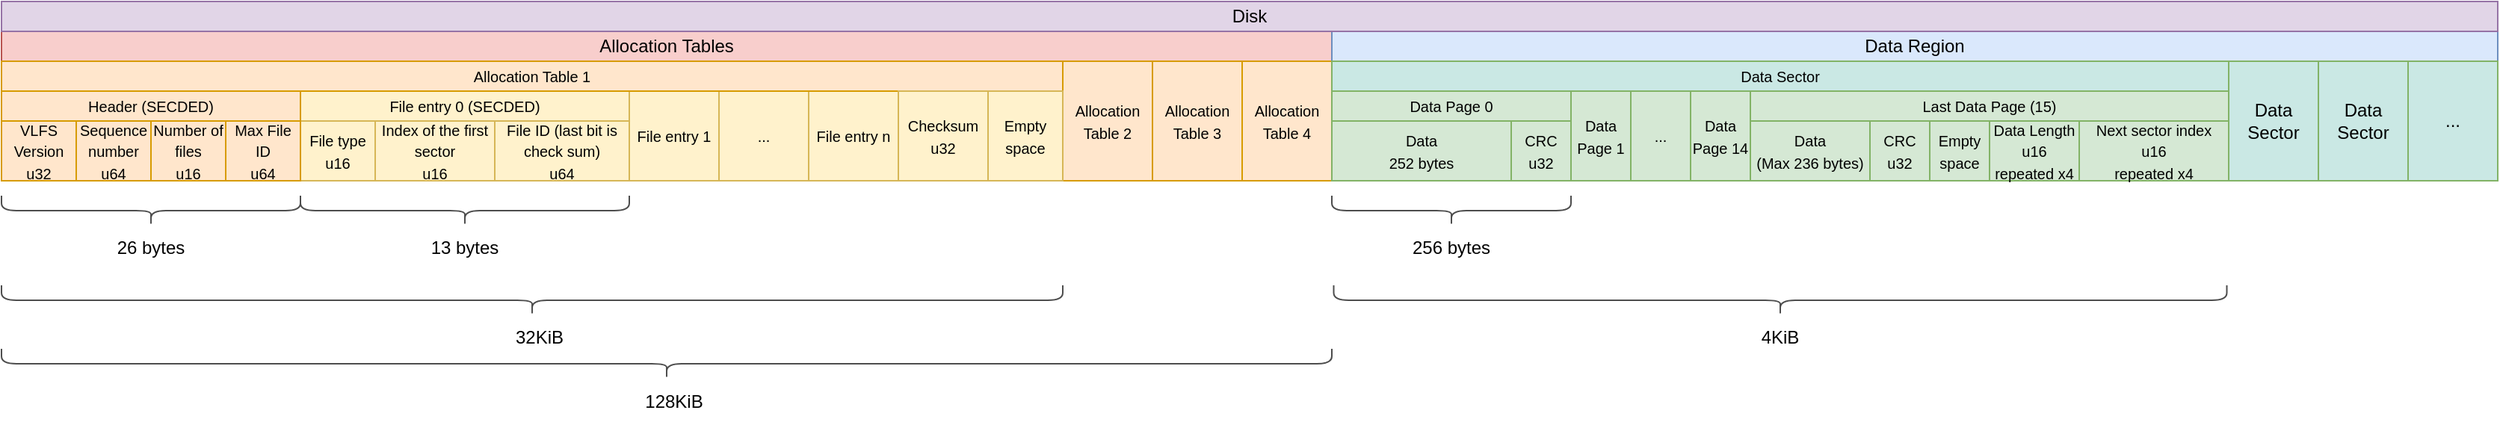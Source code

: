 <mxfile version="21.7.2" type="device">
  <diagram name="Page-1" id="OnXA02DcPYlMCkkC-qMc">
    <mxGraphModel dx="1930" dy="457" grid="1" gridSize="10" guides="1" tooltips="1" connect="1" arrows="1" fold="1" page="1" pageScale="1" pageWidth="1100" pageHeight="850" math="0" shadow="0">
      <root>
        <mxCell id="0" />
        <mxCell id="1" parent="0" />
        <mxCell id="6QPXXNlNiKOkEKoM3Ky3-5" value="Allocation Tables" style="rounded=0;whiteSpace=wrap;html=1;fillColor=#f8cecc;strokeColor=#b85450;" parent="1" vertex="1">
          <mxGeometry x="-50" y="100" width="890" height="20" as="geometry" />
        </mxCell>
        <mxCell id="6QPXXNlNiKOkEKoM3Ky3-6" value="Data Region" style="rounded=0;whiteSpace=wrap;html=1;fillColor=#dae8fc;strokeColor=#6c8ebf;" parent="1" vertex="1">
          <mxGeometry x="840" y="100" width="780" height="20" as="geometry" />
        </mxCell>
        <mxCell id="6QPXXNlNiKOkEKoM3Ky3-8" value="&lt;font style=&quot;font-size: 10px;&quot;&gt;VLFS Version&lt;br&gt;u32&lt;br&gt;&lt;/font&gt;" style="rounded=0;whiteSpace=wrap;html=1;fillColor=#ffe6cc;strokeColor=#d79b00;" parent="1" vertex="1">
          <mxGeometry x="-50" y="160" width="50" height="40" as="geometry" />
        </mxCell>
        <mxCell id="6QPXXNlNiKOkEKoM3Ky3-9" value="&lt;font style=&quot;font-size: 10px;&quot;&gt;Sequence number&lt;br&gt;u64&lt;br&gt;&lt;/font&gt;" style="rounded=0;whiteSpace=wrap;html=1;fillColor=#ffe6cc;strokeColor=#d79b00;" parent="1" vertex="1">
          <mxGeometry y="160" width="50" height="40" as="geometry" />
        </mxCell>
        <mxCell id="6QPXXNlNiKOkEKoM3Ky3-10" value="&lt;font style=&quot;font-size: 10px;&quot;&gt;Number of files&lt;br&gt;u16&lt;br&gt;&lt;/font&gt;" style="rounded=0;whiteSpace=wrap;html=1;fillColor=#ffe6cc;strokeColor=#d79b00;" parent="1" vertex="1">
          <mxGeometry x="50" y="160" width="50" height="40" as="geometry" />
        </mxCell>
        <mxCell id="6QPXXNlNiKOkEKoM3Ky3-11" value="&lt;font style=&quot;font-size: 10px;&quot;&gt;File entry 0 (SECDED)&lt;br&gt;&lt;/font&gt;" style="rounded=0;whiteSpace=wrap;html=1;fillColor=#fff2cc;strokeColor=#d6b656;" parent="1" vertex="1">
          <mxGeometry x="150" y="140" width="220" height="20" as="geometry" />
        </mxCell>
        <mxCell id="6QPXXNlNiKOkEKoM3Ky3-12" value="&lt;font style=&quot;font-size: 10px;&quot;&gt;File ID (last bit is check sum)&lt;br&gt;u64&lt;br&gt;&lt;/font&gt;" style="rounded=0;whiteSpace=wrap;html=1;fillColor=#fff2cc;strokeColor=#d6b656;" parent="1" vertex="1">
          <mxGeometry x="280" y="160" width="90" height="40" as="geometry" />
        </mxCell>
        <mxCell id="6QPXXNlNiKOkEKoM3Ky3-13" value="&lt;font style=&quot;font-size: 10px;&quot;&gt;File type&lt;br&gt;u16&lt;br&gt;&lt;/font&gt;" style="rounded=0;whiteSpace=wrap;html=1;fillColor=#fff2cc;strokeColor=#d6b656;" parent="1" vertex="1">
          <mxGeometry x="150" y="160" width="50" height="40" as="geometry" />
        </mxCell>
        <mxCell id="6QPXXNlNiKOkEKoM3Ky3-14" value="&lt;font style=&quot;font-size: 10px;&quot;&gt;Index of the first sector &lt;br&gt;u16&lt;br&gt;&lt;/font&gt;" style="rounded=0;whiteSpace=wrap;html=1;fillColor=#fff2cc;strokeColor=#d6b656;" parent="1" vertex="1">
          <mxGeometry x="200" y="160" width="80" height="40" as="geometry" />
        </mxCell>
        <mxCell id="6QPXXNlNiKOkEKoM3Ky3-15" value="&lt;font style=&quot;font-size: 10px;&quot;&gt;File entry 1&lt;br&gt;&lt;/font&gt;" style="rounded=0;whiteSpace=wrap;html=1;fillColor=#fff2cc;strokeColor=#d6b656;" parent="1" vertex="1">
          <mxGeometry x="370" y="140" width="60" height="60" as="geometry" />
        </mxCell>
        <mxCell id="6QPXXNlNiKOkEKoM3Ky3-17" value="&lt;font style=&quot;font-size: 10px;&quot;&gt;File entry n&lt;br&gt;&lt;/font&gt;" style="rounded=0;whiteSpace=wrap;html=1;fillColor=#fff2cc;strokeColor=#d6b656;" parent="1" vertex="1">
          <mxGeometry x="490" y="140" width="60" height="60" as="geometry" />
        </mxCell>
        <mxCell id="6QPXXNlNiKOkEKoM3Ky3-18" value="&lt;font style=&quot;font-size: 10px;&quot;&gt;...&lt;br&gt;&lt;/font&gt;" style="rounded=0;whiteSpace=wrap;html=1;fillColor=#fff2cc;strokeColor=#d6b656;" parent="1" vertex="1">
          <mxGeometry x="430" y="140" width="60" height="60" as="geometry" />
        </mxCell>
        <mxCell id="6QPXXNlNiKOkEKoM3Ky3-19" value="&lt;font style=&quot;font-size: 10px;&quot;&gt;Allocation Table 1&lt;br&gt;&lt;/font&gt;" style="rounded=0;whiteSpace=wrap;html=1;fillColor=#ffe6cc;strokeColor=#d79b00;" parent="1" vertex="1">
          <mxGeometry x="-50" y="120" width="710" height="20" as="geometry" />
        </mxCell>
        <mxCell id="6QPXXNlNiKOkEKoM3Ky3-20" value="&lt;font style=&quot;font-size: 10px;&quot;&gt;Allocation Table 2&lt;br&gt;&lt;/font&gt;" style="rounded=0;whiteSpace=wrap;html=1;fillColor=#ffe6cc;strokeColor=#d79b00;" parent="1" vertex="1">
          <mxGeometry x="660" y="120" width="60" height="80" as="geometry" />
        </mxCell>
        <mxCell id="6QPXXNlNiKOkEKoM3Ky3-21" value="&lt;font style=&quot;font-size: 10px;&quot;&gt;Allocation Table 3&lt;br&gt;&lt;/font&gt;" style="rounded=0;whiteSpace=wrap;html=1;fillColor=#ffe6cc;strokeColor=#d79b00;" parent="1" vertex="1">
          <mxGeometry x="720" y="120" width="60" height="80" as="geometry" />
        </mxCell>
        <mxCell id="6QPXXNlNiKOkEKoM3Ky3-22" value="&lt;font style=&quot;font-size: 10px;&quot;&gt;Allocation Table 4&lt;br&gt;&lt;/font&gt;" style="rounded=0;whiteSpace=wrap;html=1;fillColor=#ffe6cc;strokeColor=#d79b00;" parent="1" vertex="1">
          <mxGeometry x="780" y="120" width="60" height="80" as="geometry" />
        </mxCell>
        <mxCell id="6QPXXNlNiKOkEKoM3Ky3-23" value="" style="shape=curlyBracket;whiteSpace=wrap;html=1;rounded=1;flipH=1;labelPosition=right;verticalLabelPosition=middle;align=left;verticalAlign=middle;strokeColor=#4D4D4D;fontFamily=Helvetica;fontSize=12;fontColor=default;fillColor=#ffe6cc;rotation=90;" parent="1" vertex="1">
          <mxGeometry x="295" y="-75" width="20" height="710" as="geometry" />
        </mxCell>
        <mxCell id="6QPXXNlNiKOkEKoM3Ky3-24" value="&lt;font style=&quot;font-size: 10px;&quot;&gt;Checksum&lt;br&gt;u32&lt;br&gt;&lt;/font&gt;" style="rounded=0;whiteSpace=wrap;html=1;fillColor=#fff2cc;strokeColor=#d6b656;" parent="1" vertex="1">
          <mxGeometry x="550" y="140" width="60" height="60" as="geometry" />
        </mxCell>
        <mxCell id="6QPXXNlNiKOkEKoM3Ky3-25" value="&lt;font style=&quot;font-size: 10px;&quot;&gt;Empty space&lt;br&gt;&lt;/font&gt;" style="rounded=0;whiteSpace=wrap;html=1;fillColor=#fff2cc;strokeColor=#d6b656;" parent="1" vertex="1">
          <mxGeometry x="610" y="140" width="50" height="60" as="geometry" />
        </mxCell>
        <mxCell id="6QPXXNlNiKOkEKoM3Ky3-26" value="32KiB" style="text;html=1;strokeColor=none;fillColor=none;align=center;verticalAlign=middle;whiteSpace=wrap;rounded=0;fontSize=12;fontFamily=Helvetica;fontColor=default;" parent="1" vertex="1">
          <mxGeometry x="280" y="290" width="60" height="30" as="geometry" />
        </mxCell>
        <mxCell id="6QPXXNlNiKOkEKoM3Ky3-27" value="" style="shape=curlyBracket;whiteSpace=wrap;html=1;rounded=1;flipH=1;labelPosition=right;verticalLabelPosition=middle;align=left;verticalAlign=middle;strokeColor=#4D4D4D;fontFamily=Helvetica;fontSize=12;fontColor=default;fillColor=#ffe6cc;rotation=90;" parent="1" vertex="1">
          <mxGeometry x="385" y="-122.5" width="20" height="890" as="geometry" />
        </mxCell>
        <mxCell id="6QPXXNlNiKOkEKoM3Ky3-28" value="128KiB" style="text;html=1;strokeColor=none;fillColor=none;align=center;verticalAlign=middle;whiteSpace=wrap;rounded=0;fontSize=12;fontFamily=Helvetica;fontColor=default;" parent="1" vertex="1">
          <mxGeometry x="370" y="332.5" width="60" height="30" as="geometry" />
        </mxCell>
        <mxCell id="6QPXXNlNiKOkEKoM3Ky3-29" value="&lt;font style=&quot;font-size: 10px;&quot;&gt;Data Sector&lt;/font&gt;" style="rounded=0;whiteSpace=wrap;html=1;strokeColor=#82b366;fontFamily=Helvetica;fontSize=12;fillColor=#CAE8E4;" parent="1" vertex="1">
          <mxGeometry x="840" y="120" width="600" height="20" as="geometry" />
        </mxCell>
        <mxCell id="6QPXXNlNiKOkEKoM3Ky3-30" value="&lt;font style=&quot;font-size: 10px;&quot;&gt;Data Page 0&lt;/font&gt;" style="rounded=0;whiteSpace=wrap;html=1;strokeColor=#82b366;fontFamily=Helvetica;fontSize=12;fillColor=#d5e8d4;" parent="1" vertex="1">
          <mxGeometry x="840" y="140" width="160" height="20" as="geometry" />
        </mxCell>
        <mxCell id="6QPXXNlNiKOkEKoM3Ky3-31" value="&lt;font style=&quot;font-size: 10px;&quot;&gt;Data &lt;br&gt;252 bytes&lt;/font&gt;" style="rounded=0;whiteSpace=wrap;html=1;strokeColor=#82b366;fontFamily=Helvetica;fontSize=12;fillColor=#d5e8d4;" parent="1" vertex="1">
          <mxGeometry x="840" y="160" width="120" height="40" as="geometry" />
        </mxCell>
        <mxCell id="6QPXXNlNiKOkEKoM3Ky3-32" value="&lt;font style=&quot;font-size: 10px;&quot;&gt;CRC u32&lt;/font&gt;" style="rounded=0;whiteSpace=wrap;html=1;strokeColor=#82b366;fontFamily=Helvetica;fontSize=12;fillColor=#d5e8d4;" parent="1" vertex="1">
          <mxGeometry x="960" y="160" width="40" height="40" as="geometry" />
        </mxCell>
        <mxCell id="6QPXXNlNiKOkEKoM3Ky3-33" value="&lt;font style=&quot;font-size: 10px;&quot;&gt;Data Page 1&lt;/font&gt;" style="rounded=0;whiteSpace=wrap;html=1;strokeColor=#82b366;fontFamily=Helvetica;fontSize=12;fillColor=#d5e8d4;" parent="1" vertex="1">
          <mxGeometry x="1000" y="140" width="40" height="60" as="geometry" />
        </mxCell>
        <mxCell id="6QPXXNlNiKOkEKoM3Ky3-34" value="&lt;font style=&quot;font-size: 10px;&quot;&gt;...&lt;/font&gt;" style="rounded=0;whiteSpace=wrap;html=1;strokeColor=#82b366;fontFamily=Helvetica;fontSize=12;fillColor=#d5e8d4;" parent="1" vertex="1">
          <mxGeometry x="1040" y="140" width="40" height="60" as="geometry" />
        </mxCell>
        <mxCell id="6QPXXNlNiKOkEKoM3Ky3-35" value="&lt;font style=&quot;font-size: 10px;&quot;&gt;Data Page 14&lt;/font&gt;" style="rounded=0;whiteSpace=wrap;html=1;strokeColor=#82b366;fontFamily=Helvetica;fontSize=12;fillColor=#d5e8d4;" parent="1" vertex="1">
          <mxGeometry x="1080" y="140" width="40" height="60" as="geometry" />
        </mxCell>
        <mxCell id="6QPXXNlNiKOkEKoM3Ky3-36" value="&lt;font style=&quot;font-size: 10px;&quot;&gt;Last Data Page (15)&lt;/font&gt;" style="rounded=0;whiteSpace=wrap;html=1;strokeColor=#82b366;fontFamily=Helvetica;fontSize=12;fillColor=#d5e8d4;" parent="1" vertex="1">
          <mxGeometry x="1120" y="140" width="320" height="20" as="geometry" />
        </mxCell>
        <mxCell id="6QPXXNlNiKOkEKoM3Ky3-37" value="&lt;font style=&quot;font-size: 10px;&quot;&gt;Data &lt;br&gt;(Max 236 bytes)&lt;br&gt;&lt;/font&gt;" style="rounded=0;whiteSpace=wrap;html=1;strokeColor=#82b366;fontFamily=Helvetica;fontSize=12;fillColor=#d5e8d4;" parent="1" vertex="1">
          <mxGeometry x="1120" y="160" width="80" height="40" as="geometry" />
        </mxCell>
        <mxCell id="6QPXXNlNiKOkEKoM3Ky3-38" value="&lt;font style=&quot;font-size: 10px;&quot;&gt;Empty space&lt;br&gt;&lt;/font&gt;" style="rounded=0;whiteSpace=wrap;html=1;strokeColor=#82b366;fontFamily=Helvetica;fontSize=12;fillColor=#d5e8d4;" parent="1" vertex="1">
          <mxGeometry x="1240" y="160" width="40" height="40" as="geometry" />
        </mxCell>
        <mxCell id="6QPXXNlNiKOkEKoM3Ky3-39" value="&lt;font style=&quot;font-size: 10px;&quot;&gt;CRC&lt;br&gt;u32&lt;br&gt;&lt;/font&gt;" style="rounded=0;whiteSpace=wrap;html=1;strokeColor=#82b366;fontFamily=Helvetica;fontSize=12;fillColor=#d5e8d4;" parent="1" vertex="1">
          <mxGeometry x="1200" y="160" width="40" height="40" as="geometry" />
        </mxCell>
        <mxCell id="6QPXXNlNiKOkEKoM3Ky3-40" value="&lt;font style=&quot;font-size: 10px;&quot;&gt;Data Length&lt;br&gt;u16 repeated x4&lt;br&gt;&lt;/font&gt;" style="rounded=0;whiteSpace=wrap;html=1;strokeColor=#82b366;fontFamily=Helvetica;fontSize=12;fillColor=#d5e8d4;" parent="1" vertex="1">
          <mxGeometry x="1280" y="160" width="60" height="40" as="geometry" />
        </mxCell>
        <mxCell id="6QPXXNlNiKOkEKoM3Ky3-41" value="&lt;font style=&quot;font-size: 10px;&quot;&gt;Next sector index&lt;br&gt;u16&lt;br&gt;repeated x4&lt;br&gt;&lt;/font&gt;" style="rounded=0;whiteSpace=wrap;html=1;strokeColor=#82b366;fontFamily=Helvetica;fontSize=12;fillColor=#d5e8d4;" parent="1" vertex="1">
          <mxGeometry x="1340" y="160" width="100" height="40" as="geometry" />
        </mxCell>
        <mxCell id="6QPXXNlNiKOkEKoM3Ky3-42" value="" style="shape=curlyBracket;whiteSpace=wrap;html=1;rounded=1;flipH=1;labelPosition=right;verticalLabelPosition=middle;align=left;verticalAlign=middle;strokeColor=#4D4D4D;fontFamily=Helvetica;fontSize=12;fontColor=default;fillColor=#ffe6cc;rotation=90;" parent="1" vertex="1">
          <mxGeometry x="910" y="140" width="20" height="160" as="geometry" />
        </mxCell>
        <mxCell id="6QPXXNlNiKOkEKoM3Ky3-43" value="256 bytes" style="text;html=1;strokeColor=none;fillColor=none;align=center;verticalAlign=middle;whiteSpace=wrap;rounded=0;fontSize=12;fontFamily=Helvetica;fontColor=default;" parent="1" vertex="1">
          <mxGeometry x="890" y="230" width="60" height="30" as="geometry" />
        </mxCell>
        <mxCell id="6QPXXNlNiKOkEKoM3Ky3-44" value="" style="shape=curlyBracket;whiteSpace=wrap;html=1;rounded=1;flipH=1;labelPosition=right;verticalLabelPosition=middle;align=left;verticalAlign=middle;strokeColor=#4D4D4D;fontFamily=Helvetica;fontSize=12;fontColor=default;fillColor=#ffe6cc;rotation=90;" parent="1" vertex="1">
          <mxGeometry x="1130" y="-18.75" width="20" height="597.5" as="geometry" />
        </mxCell>
        <mxCell id="6QPXXNlNiKOkEKoM3Ky3-45" value="4KiB" style="text;html=1;strokeColor=none;fillColor=none;align=center;verticalAlign=middle;whiteSpace=wrap;rounded=0;fontSize=12;fontFamily=Helvetica;fontColor=default;" parent="1" vertex="1">
          <mxGeometry x="1110" y="290" width="60" height="30" as="geometry" />
        </mxCell>
        <mxCell id="6QPXXNlNiKOkEKoM3Ky3-46" value="&lt;font style=&quot;font-size: 12px;&quot;&gt;Data Sector&lt;/font&gt;" style="rounded=0;whiteSpace=wrap;html=1;strokeColor=#82b366;fontFamily=Helvetica;fontSize=12;fillColor=#CAE8E4;" parent="1" vertex="1">
          <mxGeometry x="1440" y="120" width="60" height="80" as="geometry" />
        </mxCell>
        <mxCell id="6QPXXNlNiKOkEKoM3Ky3-47" value="&lt;font style=&quot;font-size: 12px;&quot;&gt;Data Sector&lt;/font&gt;" style="rounded=0;whiteSpace=wrap;html=1;strokeColor=#82b366;fontFamily=Helvetica;fontSize=12;fillColor=#CAE8E4;" parent="1" vertex="1">
          <mxGeometry x="1500" y="120" width="60" height="80" as="geometry" />
        </mxCell>
        <mxCell id="6QPXXNlNiKOkEKoM3Ky3-48" value="&lt;font style=&quot;font-size: 12px;&quot;&gt;...&lt;/font&gt;" style="rounded=0;whiteSpace=wrap;html=1;strokeColor=#82b366;fontFamily=Helvetica;fontSize=12;fillColor=#CAE8E4;" parent="1" vertex="1">
          <mxGeometry x="1560" y="120" width="60" height="80" as="geometry" />
        </mxCell>
        <mxCell id="6QPXXNlNiKOkEKoM3Ky3-50" value="Disk" style="rounded=0;whiteSpace=wrap;html=1;strokeColor=#9673a6;fontFamily=Helvetica;fontSize=12;fillColor=#e1d5e7;" parent="1" vertex="1">
          <mxGeometry x="-50" y="80" width="1670" height="20" as="geometry" />
        </mxCell>
        <mxCell id="swsBZJqCB9Q0L0xvmpr3-2" value="&lt;font style=&quot;font-size: 10px;&quot;&gt;Max File ID&lt;br&gt;u64&lt;br&gt;&lt;/font&gt;" style="rounded=0;whiteSpace=wrap;html=1;fillColor=#ffe6cc;strokeColor=#d79b00;" parent="1" vertex="1">
          <mxGeometry x="100" y="160" width="50" height="40" as="geometry" />
        </mxCell>
        <mxCell id="swsBZJqCB9Q0L0xvmpr3-3" value="" style="shape=curlyBracket;whiteSpace=wrap;html=1;rounded=1;flipH=1;labelPosition=right;verticalLabelPosition=middle;align=left;verticalAlign=middle;strokeColor=#4D4D4D;fontFamily=Helvetica;fontSize=12;fontColor=default;fillColor=#ffe6cc;rotation=90;" parent="1" vertex="1">
          <mxGeometry x="250" y="110" width="20" height="220" as="geometry" />
        </mxCell>
        <mxCell id="swsBZJqCB9Q0L0xvmpr3-4" value="13 bytes" style="text;html=1;strokeColor=none;fillColor=none;align=center;verticalAlign=middle;whiteSpace=wrap;rounded=0;fontSize=12;fontFamily=Helvetica;fontColor=default;" parent="1" vertex="1">
          <mxGeometry x="230" y="230" width="60" height="30" as="geometry" />
        </mxCell>
        <mxCell id="Cs0elG_sxPHGtzu-4eNr-1" value="&lt;font style=&quot;font-size: 10px;&quot;&gt;Header (SECDED)&lt;br&gt;&lt;/font&gt;" style="rounded=0;whiteSpace=wrap;html=1;fillColor=#ffe6cc;strokeColor=#d79b00;" vertex="1" parent="1">
          <mxGeometry x="-50" y="140" width="200" height="20" as="geometry" />
        </mxCell>
        <mxCell id="Cs0elG_sxPHGtzu-4eNr-3" value="" style="shape=curlyBracket;whiteSpace=wrap;html=1;rounded=1;flipH=1;labelPosition=right;verticalLabelPosition=middle;align=left;verticalAlign=middle;strokeColor=#4D4D4D;fontFamily=Helvetica;fontSize=12;fontColor=default;fillColor=#ffe6cc;rotation=90;" vertex="1" parent="1">
          <mxGeometry x="40" y="120" width="20" height="200" as="geometry" />
        </mxCell>
        <mxCell id="Cs0elG_sxPHGtzu-4eNr-4" value="26 bytes" style="text;html=1;strokeColor=none;fillColor=none;align=center;verticalAlign=middle;whiteSpace=wrap;rounded=0;fontSize=12;fontFamily=Helvetica;fontColor=default;" vertex="1" parent="1">
          <mxGeometry x="20" y="230" width="60" height="30" as="geometry" />
        </mxCell>
      </root>
    </mxGraphModel>
  </diagram>
</mxfile>
